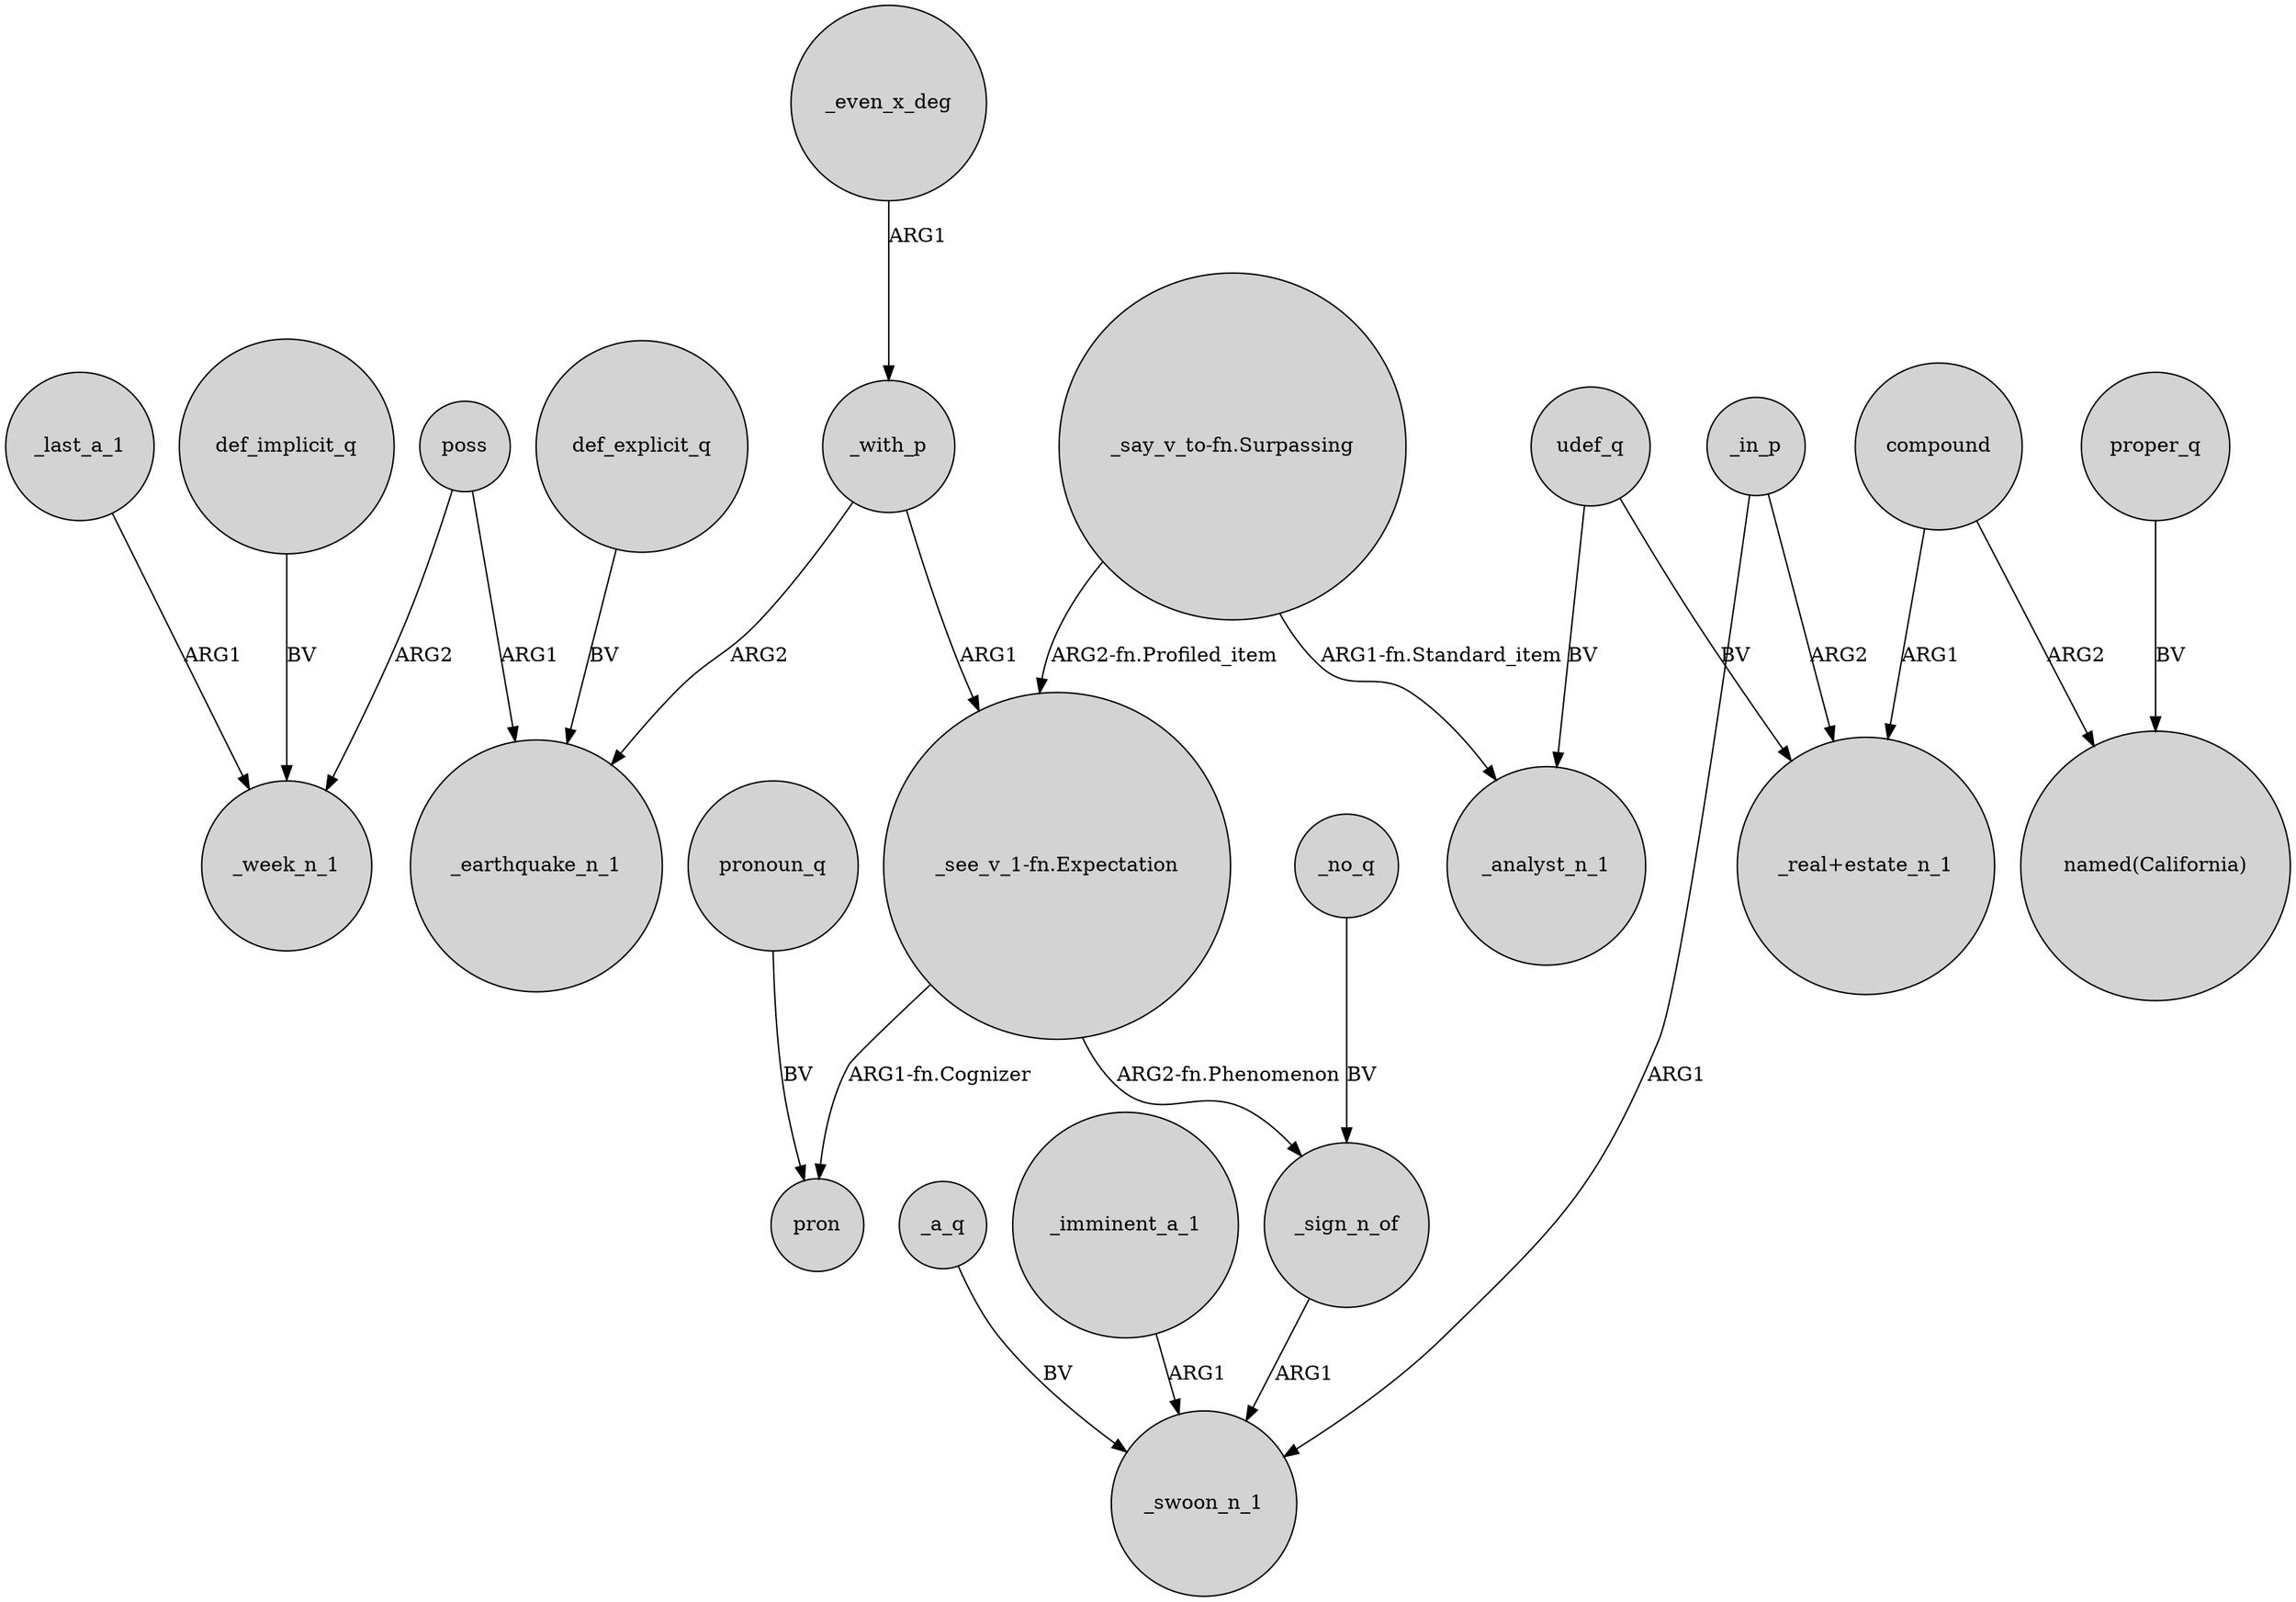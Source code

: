 digraph {
	node [shape=circle style=filled]
	poss -> _week_n_1 [label=ARG2]
	udef_q -> _analyst_n_1 [label=BV]
	"_say_v_to-fn.Surpassing" -> "_see_v_1-fn.Expectation" [label="ARG2-fn.Profiled_item"]
	compound -> "named(California)" [label=ARG2]
	_a_q -> _swoon_n_1 [label=BV]
	_imminent_a_1 -> _swoon_n_1 [label=ARG1]
	_with_p -> "_see_v_1-fn.Expectation" [label=ARG1]
	pronoun_q -> pron [label=BV]
	_no_q -> _sign_n_of [label=BV]
	_in_p -> "_real+estate_n_1" [label=ARG2]
	_last_a_1 -> _week_n_1 [label=ARG1]
	_sign_n_of -> _swoon_n_1 [label=ARG1]
	"_see_v_1-fn.Expectation" -> _sign_n_of [label="ARG2-fn.Phenomenon"]
	poss -> _earthquake_n_1 [label=ARG1]
	def_implicit_q -> _week_n_1 [label=BV]
	compound -> "_real+estate_n_1" [label=ARG1]
	_with_p -> _earthquake_n_1 [label=ARG2]
	"_see_v_1-fn.Expectation" -> pron [label="ARG1-fn.Cognizer"]
	def_explicit_q -> _earthquake_n_1 [label=BV]
	proper_q -> "named(California)" [label=BV]
	_even_x_deg -> _with_p [label=ARG1]
	"_say_v_to-fn.Surpassing" -> _analyst_n_1 [label="ARG1-fn.Standard_item"]
	udef_q -> "_real+estate_n_1" [label=BV]
	_in_p -> _swoon_n_1 [label=ARG1]
}
